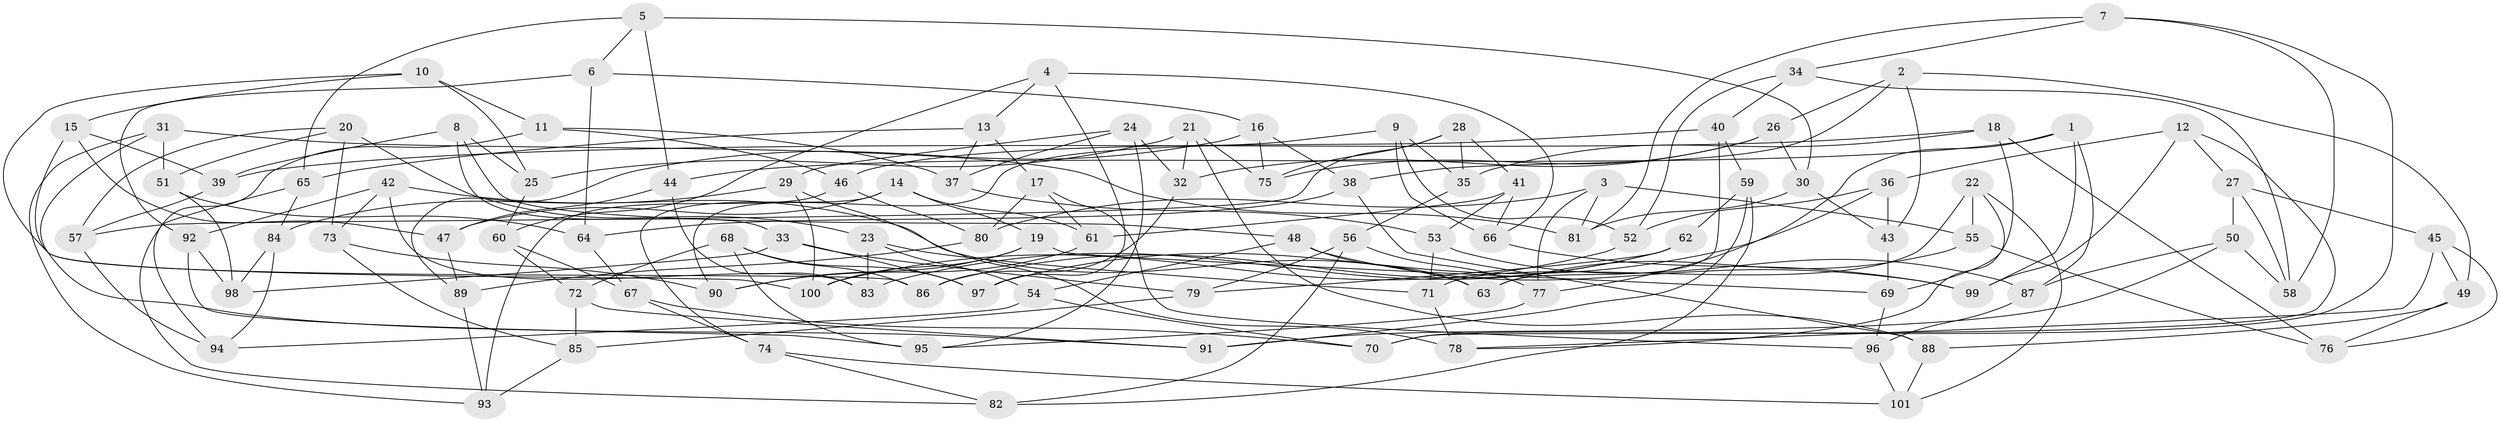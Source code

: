 // Generated by graph-tools (version 1.1) at 2025/03/03/09/25 03:03:04]
// undirected, 101 vertices, 202 edges
graph export_dot {
graph [start="1"]
  node [color=gray90,style=filled];
  1;
  2;
  3;
  4;
  5;
  6;
  7;
  8;
  9;
  10;
  11;
  12;
  13;
  14;
  15;
  16;
  17;
  18;
  19;
  20;
  21;
  22;
  23;
  24;
  25;
  26;
  27;
  28;
  29;
  30;
  31;
  32;
  33;
  34;
  35;
  36;
  37;
  38;
  39;
  40;
  41;
  42;
  43;
  44;
  45;
  46;
  47;
  48;
  49;
  50;
  51;
  52;
  53;
  54;
  55;
  56;
  57;
  58;
  59;
  60;
  61;
  62;
  63;
  64;
  65;
  66;
  67;
  68;
  69;
  70;
  71;
  72;
  73;
  74;
  75;
  76;
  77;
  78;
  79;
  80;
  81;
  82;
  83;
  84;
  85;
  86;
  87;
  88;
  89;
  90;
  91;
  92;
  93;
  94;
  95;
  96;
  97;
  98;
  99;
  100;
  101;
  1 -- 99;
  1 -- 87;
  1 -- 77;
  1 -- 44;
  2 -- 38;
  2 -- 43;
  2 -- 26;
  2 -- 49;
  3 -- 77;
  3 -- 55;
  3 -- 80;
  3 -- 81;
  4 -- 13;
  4 -- 60;
  4 -- 97;
  4 -- 66;
  5 -- 65;
  5 -- 44;
  5 -- 6;
  5 -- 30;
  6 -- 16;
  6 -- 64;
  6 -- 92;
  7 -- 34;
  7 -- 58;
  7 -- 81;
  7 -- 70;
  8 -- 33;
  8 -- 48;
  8 -- 25;
  8 -- 39;
  9 -- 90;
  9 -- 35;
  9 -- 66;
  9 -- 52;
  10 -- 15;
  10 -- 86;
  10 -- 25;
  10 -- 11;
  11 -- 37;
  11 -- 46;
  11 -- 94;
  12 -- 70;
  12 -- 27;
  12 -- 36;
  12 -- 99;
  13 -- 17;
  13 -- 65;
  13 -- 37;
  14 -- 74;
  14 -- 47;
  14 -- 19;
  14 -- 61;
  15 -- 100;
  15 -- 39;
  15 -- 47;
  16 -- 38;
  16 -- 89;
  16 -- 75;
  17 -- 61;
  17 -- 96;
  17 -- 80;
  18 -- 35;
  18 -- 69;
  18 -- 76;
  18 -- 39;
  19 -- 90;
  19 -- 69;
  19 -- 100;
  20 -- 51;
  20 -- 23;
  20 -- 57;
  20 -- 73;
  21 -- 32;
  21 -- 88;
  21 -- 25;
  21 -- 75;
  22 -- 101;
  22 -- 71;
  22 -- 78;
  22 -- 55;
  23 -- 54;
  23 -- 71;
  23 -- 83;
  24 -- 95;
  24 -- 29;
  24 -- 32;
  24 -- 37;
  25 -- 60;
  26 -- 32;
  26 -- 30;
  26 -- 75;
  27 -- 58;
  27 -- 50;
  27 -- 45;
  28 -- 57;
  28 -- 75;
  28 -- 41;
  28 -- 35;
  29 -- 78;
  29 -- 84;
  29 -- 100;
  30 -- 81;
  30 -- 43;
  31 -- 91;
  31 -- 51;
  31 -- 81;
  31 -- 93;
  32 -- 86;
  33 -- 98;
  33 -- 79;
  33 -- 97;
  34 -- 52;
  34 -- 40;
  34 -- 58;
  35 -- 56;
  36 -- 43;
  36 -- 97;
  36 -- 52;
  37 -- 53;
  38 -- 64;
  38 -- 88;
  39 -- 57;
  40 -- 63;
  40 -- 59;
  40 -- 46;
  41 -- 61;
  41 -- 53;
  41 -- 66;
  42 -- 73;
  42 -- 83;
  42 -- 92;
  42 -- 63;
  43 -- 69;
  44 -- 47;
  44 -- 83;
  45 -- 76;
  45 -- 49;
  45 -- 78;
  46 -- 93;
  46 -- 80;
  47 -- 89;
  48 -- 99;
  48 -- 54;
  48 -- 63;
  49 -- 76;
  49 -- 88;
  50 -- 87;
  50 -- 58;
  50 -- 91;
  51 -- 64;
  51 -- 98;
  52 -- 100;
  53 -- 71;
  53 -- 87;
  54 -- 94;
  54 -- 70;
  55 -- 76;
  55 -- 63;
  56 -- 82;
  56 -- 79;
  56 -- 77;
  57 -- 94;
  59 -- 91;
  59 -- 82;
  59 -- 62;
  60 -- 67;
  60 -- 72;
  61 -- 90;
  62 -- 79;
  62 -- 86;
  62 -- 83;
  64 -- 67;
  65 -- 84;
  65 -- 82;
  66 -- 99;
  67 -- 70;
  67 -- 74;
  68 -- 97;
  68 -- 95;
  68 -- 72;
  68 -- 86;
  69 -- 96;
  71 -- 78;
  72 -- 91;
  72 -- 85;
  73 -- 90;
  73 -- 85;
  74 -- 82;
  74 -- 101;
  77 -- 95;
  79 -- 85;
  80 -- 89;
  84 -- 94;
  84 -- 98;
  85 -- 93;
  87 -- 96;
  88 -- 101;
  89 -- 93;
  92 -- 98;
  92 -- 95;
  96 -- 101;
}
